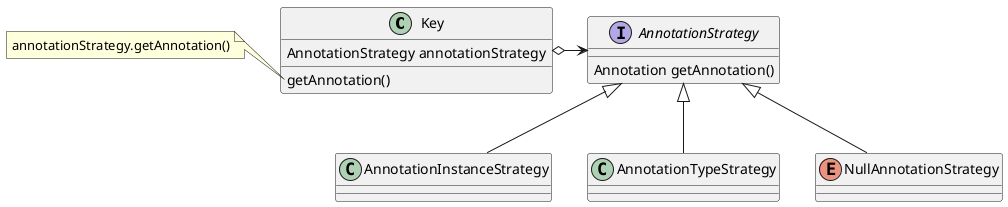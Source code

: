 @startuml

class Key{
    AnnotationStrategy annotationStrategy
    getAnnotation()
}


interface AnnotationStrategy{
    Annotation getAnnotation()
}

class AnnotationInstanceStrategy
class AnnotationTypeStrategy
enum NullAnnotationStrategy

note left of Key::getAnnotation
  annotationStrategy.getAnnotation()
end note
Key o--right--> AnnotationStrategy


AnnotationStrategy <|-- AnnotationInstanceStrategy
AnnotationStrategy <|-- AnnotationTypeStrategy
AnnotationStrategy <|-- NullAnnotationStrategy



@enduml